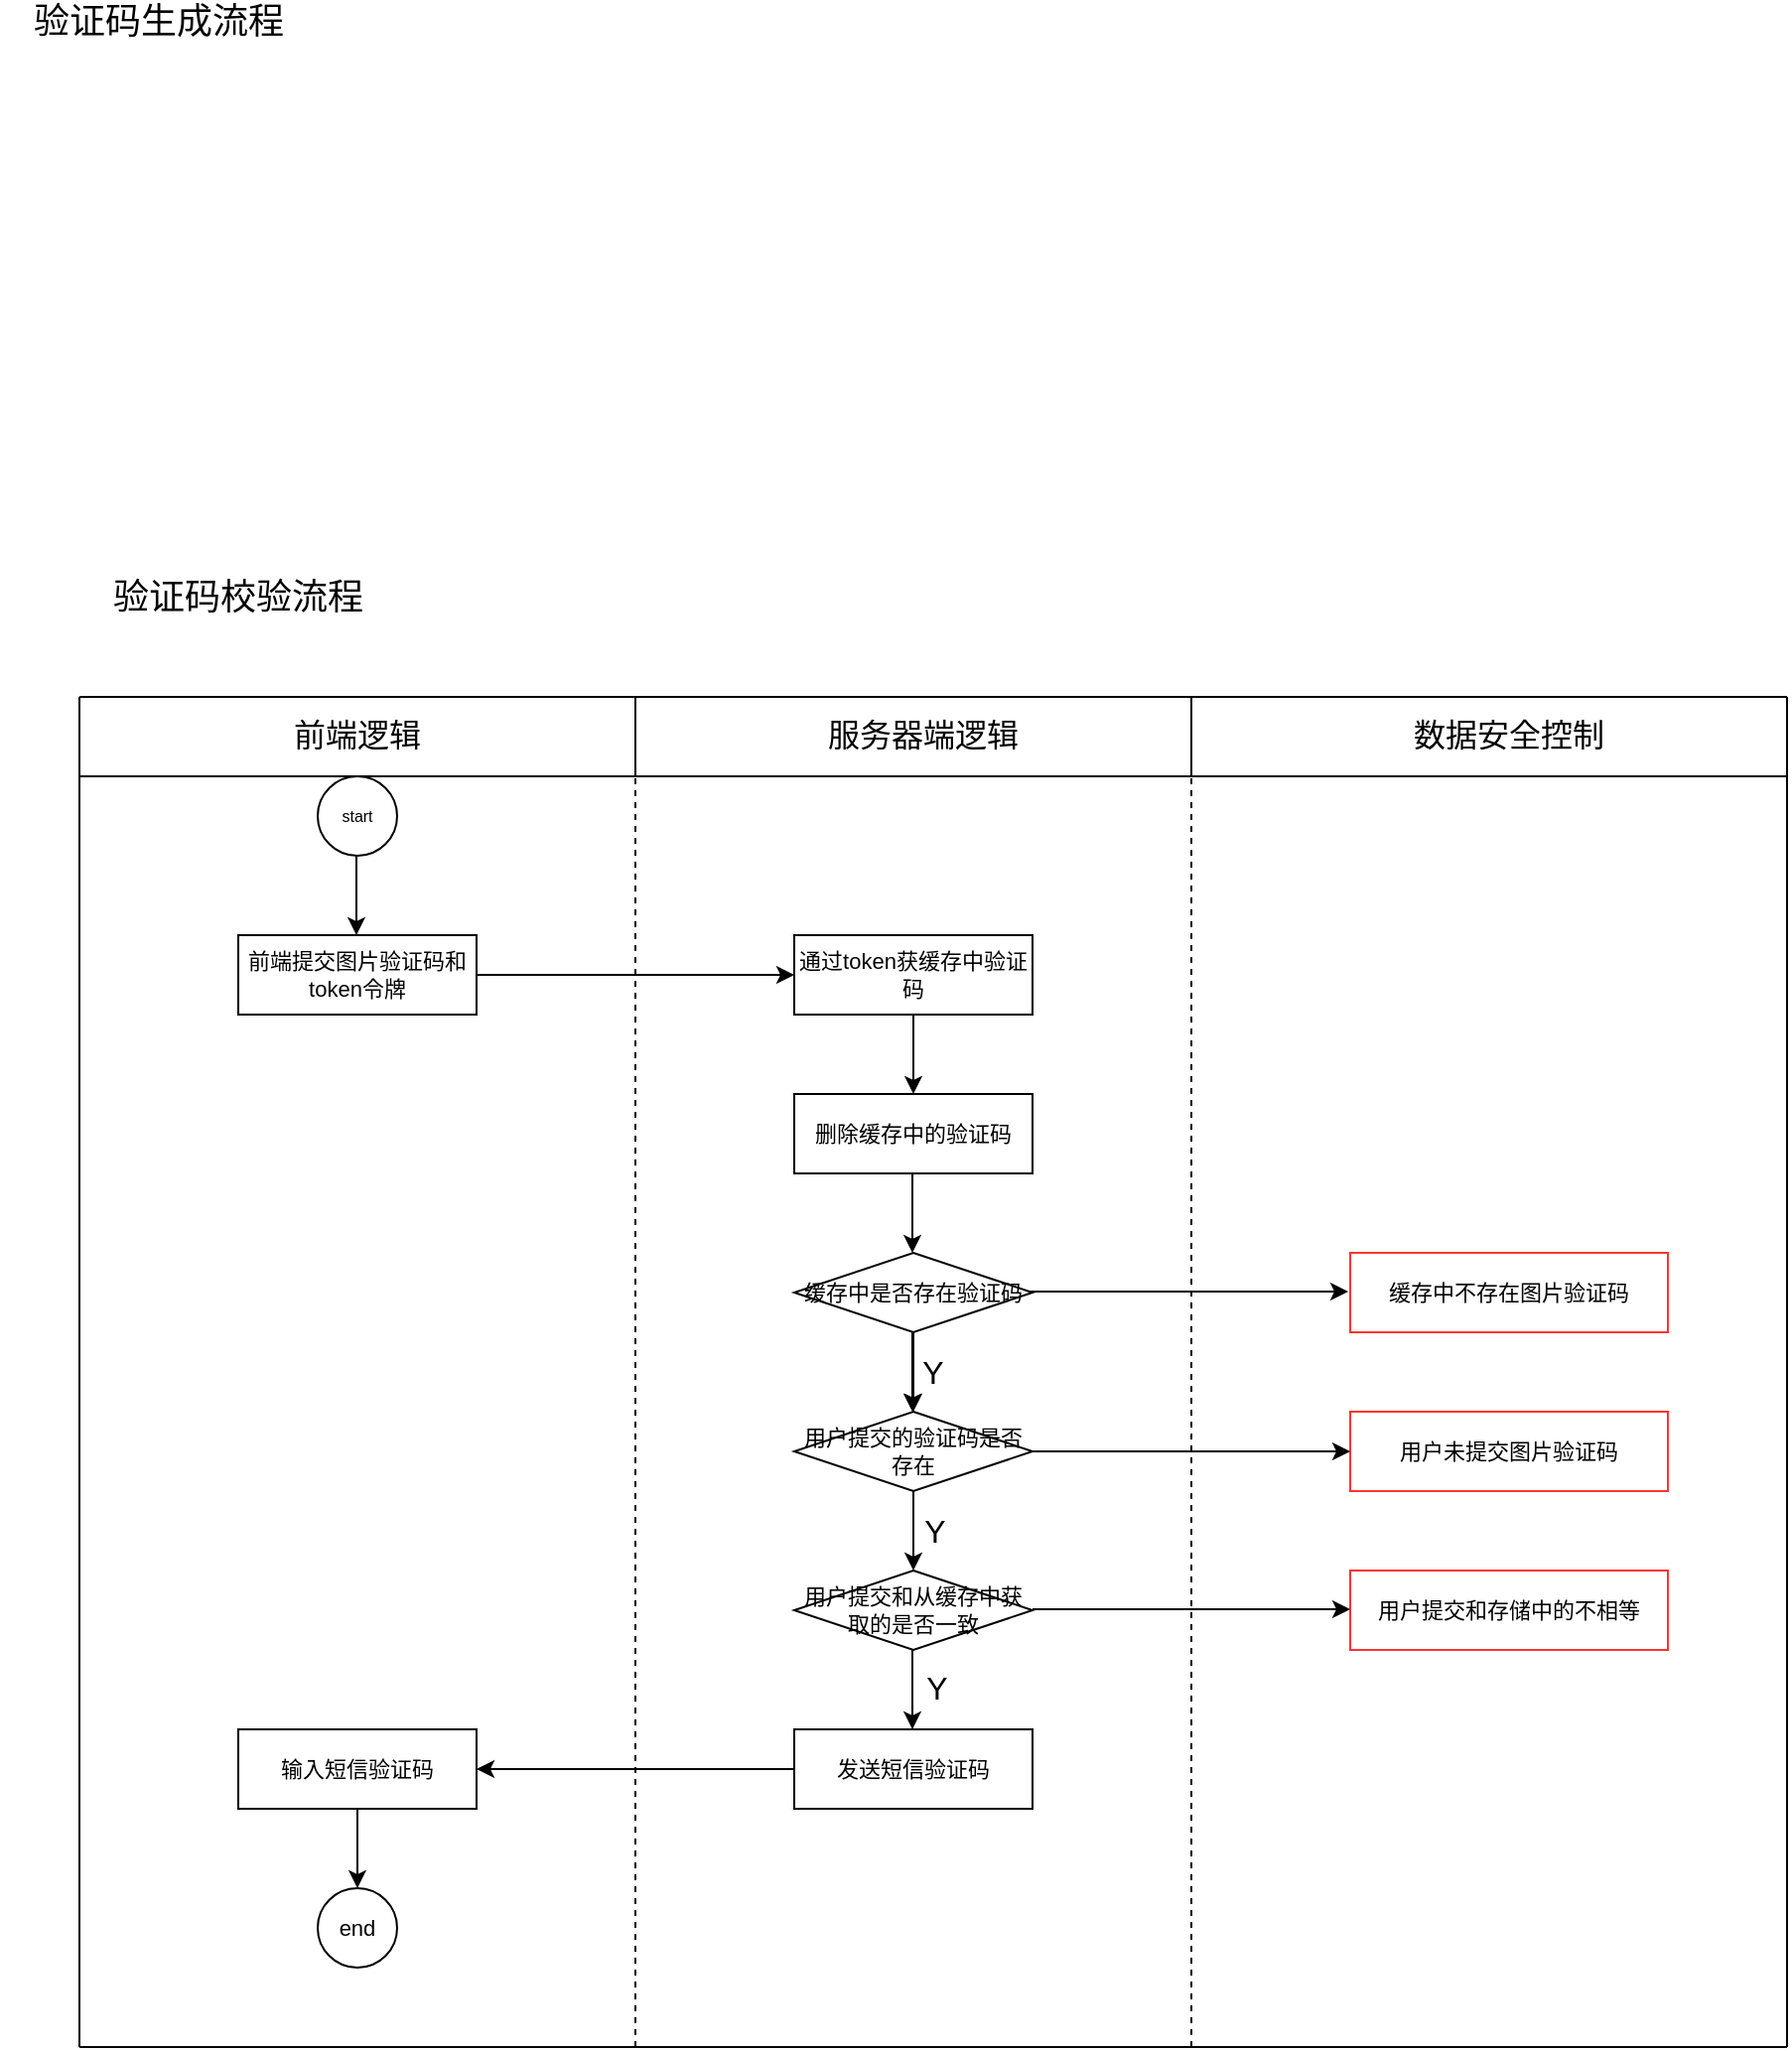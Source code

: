<mxfile version="11.1.4" type="github"><diagram id="Hb7DwbeiHw049MgWfklC" name="第 1 页"><mxGraphModel dx="1550" dy="838" grid="1" gridSize="10" guides="1" tooltips="1" connect="1" arrows="1" fold="1" page="1" pageScale="1" pageWidth="827" pageHeight="1169" math="0" shadow="0"><root><mxCell id="0"/><mxCell id="1" parent="0"/><mxCell id="GvQ9ep-fzIfQ1WdBwdYZ-1" value="验证码生成流程" style="text;html=1;strokeColor=none;fillColor=none;align=center;verticalAlign=middle;whiteSpace=wrap;rounded=0;fontSize=18;" vertex="1" parent="1"><mxGeometry x="40" y="50" width="160" height="20" as="geometry"/></mxCell><mxCell id="GvQ9ep-fzIfQ1WdBwdYZ-8" value="验证码校验流程" style="text;html=1;strokeColor=none;fillColor=none;align=center;verticalAlign=middle;whiteSpace=wrap;rounded=0;fontSize=18;" vertex="1" parent="1"><mxGeometry x="80" y="340" width="160" height="20" as="geometry"/></mxCell><mxCell id="GvQ9ep-fzIfQ1WdBwdYZ-9" value="start" style="ellipse;whiteSpace=wrap;html=1;aspect=fixed;fontSize=8;" vertex="1" parent="1"><mxGeometry x="200" y="440" width="40" height="40" as="geometry"/></mxCell><mxCell id="GvQ9ep-fzIfQ1WdBwdYZ-10" value="前端提交图片验证码和token令牌" style="rounded=0;whiteSpace=wrap;html=1;fontSize=11;" vertex="1" parent="1"><mxGeometry x="160" y="520" width="120" height="40" as="geometry"/></mxCell><mxCell id="GvQ9ep-fzIfQ1WdBwdYZ-11" value="通过token获缓存中验证码" style="rounded=0;whiteSpace=wrap;html=1;fontSize=11;" vertex="1" parent="1"><mxGeometry x="440" y="520" width="120" height="40" as="geometry"/></mxCell><mxCell id="GvQ9ep-fzIfQ1WdBwdYZ-12" value="" style="endArrow=none;html=1;fontSize=11;dashed=1;" edge="1" parent="1"><mxGeometry width="50" height="50" relative="1" as="geometry"><mxPoint x="360" y="1080" as="sourcePoint"/><mxPoint x="360" y="440" as="targetPoint"/></mxGeometry></mxCell><mxCell id="GvQ9ep-fzIfQ1WdBwdYZ-13" value="" style="endArrow=none;html=1;fontSize=11;dashed=1;" edge="1" parent="1"><mxGeometry width="50" height="50" relative="1" as="geometry"><mxPoint x="640" y="1080" as="sourcePoint"/><mxPoint x="640" y="440" as="targetPoint"/></mxGeometry></mxCell><mxCell id="GvQ9ep-fzIfQ1WdBwdYZ-14" value="" style="endArrow=none;html=1;fontSize=11;" edge="1" parent="1"><mxGeometry width="50" height="50" relative="1" as="geometry"><mxPoint x="80" y="1080" as="sourcePoint"/><mxPoint x="80.0" y="440" as="targetPoint"/></mxGeometry></mxCell><mxCell id="GvQ9ep-fzIfQ1WdBwdYZ-15" value="" style="endArrow=classic;html=1;fontSize=11;entryX=0;entryY=0.5;entryDx=0;entryDy=0;exitX=1;exitY=0.5;exitDx=0;exitDy=0;" edge="1" parent="1" source="GvQ9ep-fzIfQ1WdBwdYZ-10" target="GvQ9ep-fzIfQ1WdBwdYZ-11"><mxGeometry width="50" height="50" relative="1" as="geometry"><mxPoint x="280" y="580" as="sourcePoint"/><mxPoint x="330" y="530" as="targetPoint"/></mxGeometry></mxCell><mxCell id="GvQ9ep-fzIfQ1WdBwdYZ-16" value="" style="endArrow=classic;html=1;fontSize=11;" edge="1" parent="1"><mxGeometry width="50" height="50" relative="1" as="geometry"><mxPoint x="219.5" y="480" as="sourcePoint"/><mxPoint x="219.5" y="520" as="targetPoint"/></mxGeometry></mxCell><mxCell id="GvQ9ep-fzIfQ1WdBwdYZ-27" value="" style="edgeStyle=orthogonalEdgeStyle;rounded=0;orthogonalLoop=1;jettySize=auto;html=1;fontSize=11;" edge="1" parent="1" source="GvQ9ep-fzIfQ1WdBwdYZ-17" target="GvQ9ep-fzIfQ1WdBwdYZ-23"><mxGeometry relative="1" as="geometry"/></mxCell><mxCell id="GvQ9ep-fzIfQ1WdBwdYZ-17" value="缓存中是否存在验证码" style="rhombus;whiteSpace=wrap;html=1;fontSize=11;" vertex="1" parent="1"><mxGeometry x="440" y="680" width="120" height="40" as="geometry"/></mxCell><mxCell id="GvQ9ep-fzIfQ1WdBwdYZ-18" value="删除缓存中的验证码" style="rounded=0;whiteSpace=wrap;html=1;fontSize=11;" vertex="1" parent="1"><mxGeometry x="440" y="600" width="120" height="40" as="geometry"/></mxCell><mxCell id="GvQ9ep-fzIfQ1WdBwdYZ-19" value="" style="endArrow=classic;html=1;fontSize=11;" edge="1" parent="1"><mxGeometry width="50" height="50" relative="1" as="geometry"><mxPoint x="500" y="560" as="sourcePoint"/><mxPoint x="500" y="600" as="targetPoint"/></mxGeometry></mxCell><mxCell id="GvQ9ep-fzIfQ1WdBwdYZ-20" value="" style="endArrow=classic;html=1;fontSize=11;" edge="1" parent="1"><mxGeometry width="50" height="50" relative="1" as="geometry"><mxPoint x="499.5" y="640" as="sourcePoint"/><mxPoint x="499.5" y="680" as="targetPoint"/></mxGeometry></mxCell><mxCell id="GvQ9ep-fzIfQ1WdBwdYZ-22" value="" style="endArrow=classic;html=1;fontSize=11;" edge="1" parent="1"><mxGeometry width="50" height="50" relative="1" as="geometry"><mxPoint x="499.5" y="720" as="sourcePoint"/><mxPoint x="499.5" y="760" as="targetPoint"/></mxGeometry></mxCell><mxCell id="GvQ9ep-fzIfQ1WdBwdYZ-23" value="用户提交的验证码是否存在" style="rhombus;whiteSpace=wrap;html=1;fontSize=11;" vertex="1" parent="1"><mxGeometry x="440" y="760" width="120" height="40" as="geometry"/></mxCell><mxCell id="GvQ9ep-fzIfQ1WdBwdYZ-26" value="用户提交和从缓存中获取的是否一致" style="rhombus;whiteSpace=wrap;html=1;fontSize=11;" vertex="1" parent="1"><mxGeometry x="440" y="840" width="120" height="40" as="geometry"/></mxCell><mxCell id="GvQ9ep-fzIfQ1WdBwdYZ-28" value="" style="endArrow=classic;html=1;fontSize=11;" edge="1" parent="1"><mxGeometry width="50" height="50" relative="1" as="geometry"><mxPoint x="500" y="800" as="sourcePoint"/><mxPoint x="500" y="840" as="targetPoint"/></mxGeometry></mxCell><mxCell id="GvQ9ep-fzIfQ1WdBwdYZ-30" value="" style="endArrow=classic;html=1;fontSize=11;" edge="1" parent="1"><mxGeometry width="50" height="50" relative="1" as="geometry"><mxPoint x="499.5" y="880" as="sourcePoint"/><mxPoint x="499.5" y="920" as="targetPoint"/></mxGeometry></mxCell><mxCell id="GvQ9ep-fzIfQ1WdBwdYZ-31" value="发送短信验证码" style="rounded=0;whiteSpace=wrap;html=1;fontSize=11;" vertex="1" parent="1"><mxGeometry x="440" y="920" width="120" height="40" as="geometry"/></mxCell><mxCell id="GvQ9ep-fzIfQ1WdBwdYZ-32" value="输入短信验证码" style="rounded=0;whiteSpace=wrap;html=1;fontSize=11;" vertex="1" parent="1"><mxGeometry x="160" y="920" width="120" height="40" as="geometry"/></mxCell><mxCell id="GvQ9ep-fzIfQ1WdBwdYZ-33" value="" style="endArrow=classic;html=1;fontSize=11;exitX=0;exitY=0.5;exitDx=0;exitDy=0;entryX=1;entryY=0.5;entryDx=0;entryDy=0;" edge="1" parent="1" source="GvQ9ep-fzIfQ1WdBwdYZ-31" target="GvQ9ep-fzIfQ1WdBwdYZ-32"><mxGeometry width="50" height="50" relative="1" as="geometry"><mxPoint x="280" y="940" as="sourcePoint"/><mxPoint x="320" y="850" as="targetPoint"/></mxGeometry></mxCell><mxCell id="GvQ9ep-fzIfQ1WdBwdYZ-34" value="end" style="ellipse;whiteSpace=wrap;html=1;aspect=fixed;fontSize=11;" vertex="1" parent="1"><mxGeometry x="200" y="1000" width="40" height="40" as="geometry"/></mxCell><mxCell id="GvQ9ep-fzIfQ1WdBwdYZ-35" value="" style="endArrow=classic;html=1;fontSize=11;" edge="1" parent="1"><mxGeometry width="50" height="50" relative="1" as="geometry"><mxPoint x="220" y="960" as="sourcePoint"/><mxPoint x="220" y="1000" as="targetPoint"/></mxGeometry></mxCell><mxCell id="GvQ9ep-fzIfQ1WdBwdYZ-36" value="" style="endArrow=none;html=1;fontSize=11;" edge="1" parent="1"><mxGeometry width="50" height="50" relative="1" as="geometry"><mxPoint x="80" y="440" as="sourcePoint"/><mxPoint x="940" y="440" as="targetPoint"/></mxGeometry></mxCell><mxCell id="GvQ9ep-fzIfQ1WdBwdYZ-37" value="" style="endArrow=none;html=1;fontSize=11;" edge="1" parent="1"><mxGeometry width="50" height="50" relative="1" as="geometry"><mxPoint x="80" y="400" as="sourcePoint"/><mxPoint x="940" y="400" as="targetPoint"/></mxGeometry></mxCell><mxCell id="GvQ9ep-fzIfQ1WdBwdYZ-38" value="" style="endArrow=none;html=1;fontSize=11;" edge="1" parent="1"><mxGeometry width="50" height="50" relative="1" as="geometry"><mxPoint x="360" y="440" as="sourcePoint"/><mxPoint x="360" y="400" as="targetPoint"/></mxGeometry></mxCell><mxCell id="GvQ9ep-fzIfQ1WdBwdYZ-39" value="" style="endArrow=none;html=1;fontSize=11;" edge="1" parent="1"><mxGeometry width="50" height="50" relative="1" as="geometry"><mxPoint x="640" y="440" as="sourcePoint"/><mxPoint x="640" y="400" as="targetPoint"/></mxGeometry></mxCell><mxCell id="GvQ9ep-fzIfQ1WdBwdYZ-40" value="" style="endArrow=none;html=1;fontSize=11;" edge="1" parent="1"><mxGeometry width="50" height="50" relative="1" as="geometry"><mxPoint x="80" y="440" as="sourcePoint"/><mxPoint x="80" y="400" as="targetPoint"/></mxGeometry></mxCell><mxCell id="GvQ9ep-fzIfQ1WdBwdYZ-41" value="" style="endArrow=none;html=1;fontSize=11;" edge="1" parent="1"><mxGeometry width="50" height="50" relative="1" as="geometry"><mxPoint x="940" y="1080" as="sourcePoint"/><mxPoint x="940" y="400" as="targetPoint"/></mxGeometry></mxCell><mxCell id="GvQ9ep-fzIfQ1WdBwdYZ-43" value="前端逻辑" style="text;html=1;strokeColor=none;fillColor=none;align=center;verticalAlign=middle;whiteSpace=wrap;rounded=0;fontSize=16;" vertex="1" parent="1"><mxGeometry x="180" y="409" width="80" height="20" as="geometry"/></mxCell><mxCell id="GvQ9ep-fzIfQ1WdBwdYZ-45" value="服务器端逻辑" style="text;html=1;strokeColor=none;fillColor=none;align=center;verticalAlign=middle;whiteSpace=wrap;rounded=0;fontSize=16;" vertex="1" parent="1"><mxGeometry x="450" y="409" width="110" height="20" as="geometry"/></mxCell><mxCell id="GvQ9ep-fzIfQ1WdBwdYZ-46" value="数据安全控制" style="text;html=1;strokeColor=none;fillColor=none;align=center;verticalAlign=middle;whiteSpace=wrap;rounded=0;fontSize=16;" vertex="1" parent="1"><mxGeometry x="745" y="409" width="110" height="20" as="geometry"/></mxCell><mxCell id="GvQ9ep-fzIfQ1WdBwdYZ-47" value="" style="endArrow=none;html=1;fontSize=11;" edge="1" parent="1"><mxGeometry width="50" height="50" relative="1" as="geometry"><mxPoint x="80" y="1080" as="sourcePoint"/><mxPoint x="940" y="1080" as="targetPoint"/></mxGeometry></mxCell><mxCell id="GvQ9ep-fzIfQ1WdBwdYZ-48" value="Y" style="text;html=1;strokeColor=none;fillColor=none;align=center;verticalAlign=middle;whiteSpace=wrap;rounded=0;fontSize=16;" vertex="1" parent="1"><mxGeometry x="490" y="730" width="40" height="20" as="geometry"/></mxCell><mxCell id="GvQ9ep-fzIfQ1WdBwdYZ-51" value="Y" style="text;html=1;strokeColor=none;fillColor=none;align=center;verticalAlign=middle;whiteSpace=wrap;rounded=0;fontSize=16;" vertex="1" parent="1"><mxGeometry x="491" y="810" width="40" height="20" as="geometry"/></mxCell><mxCell id="GvQ9ep-fzIfQ1WdBwdYZ-52" value="Y" style="text;html=1;strokeColor=none;fillColor=none;align=center;verticalAlign=middle;whiteSpace=wrap;rounded=0;fontSize=16;" vertex="1" parent="1"><mxGeometry x="492" y="889" width="40" height="20" as="geometry"/></mxCell><mxCell id="GvQ9ep-fzIfQ1WdBwdYZ-53" value="缓存中不存在图片验证码" style="rounded=0;whiteSpace=wrap;html=1;fontSize=11;strokeColor=#FF3333;" vertex="1" parent="1"><mxGeometry x="720" y="680" width="160" height="40" as="geometry"/></mxCell><mxCell id="GvQ9ep-fzIfQ1WdBwdYZ-55" value="" style="endArrow=classic;html=1;fontSize=11;entryX=0;entryY=0.5;entryDx=0;entryDy=0;exitX=1;exitY=0.5;exitDx=0;exitDy=0;" edge="1" parent="1"><mxGeometry width="50" height="50" relative="1" as="geometry"><mxPoint x="559" y="699.5" as="sourcePoint"/><mxPoint x="719" y="699.5" as="targetPoint"/></mxGeometry></mxCell><mxCell id="GvQ9ep-fzIfQ1WdBwdYZ-58" value="用户未提交图片验证码" style="rounded=0;whiteSpace=wrap;html=1;fontSize=11;strokeColor=#FF3333;" vertex="1" parent="1"><mxGeometry x="720" y="760" width="160" height="40" as="geometry"/></mxCell><mxCell id="GvQ9ep-fzIfQ1WdBwdYZ-59" value="" style="endArrow=classic;html=1;fontSize=11;entryX=0;entryY=0.5;entryDx=0;entryDy=0;exitX=1;exitY=0.5;exitDx=0;exitDy=0;" edge="1" parent="1"><mxGeometry width="50" height="50" relative="1" as="geometry"><mxPoint x="560" y="780" as="sourcePoint"/><mxPoint x="720" y="780" as="targetPoint"/></mxGeometry></mxCell><mxCell id="GvQ9ep-fzIfQ1WdBwdYZ-60" value="用户提交和存储中的不相等" style="rounded=0;whiteSpace=wrap;html=1;fontSize=11;strokeColor=#FF3333;" vertex="1" parent="1"><mxGeometry x="720" y="840" width="160" height="40" as="geometry"/></mxCell><mxCell id="GvQ9ep-fzIfQ1WdBwdYZ-61" value="" style="endArrow=classic;html=1;fontSize=11;entryX=0;entryY=0.5;entryDx=0;entryDy=0;exitX=1;exitY=0.5;exitDx=0;exitDy=0;" edge="1" parent="1"><mxGeometry width="50" height="50" relative="1" as="geometry"><mxPoint x="560" y="859.5" as="sourcePoint"/><mxPoint x="720" y="859.5" as="targetPoint"/></mxGeometry></mxCell></root></mxGraphModel></diagram></mxfile>